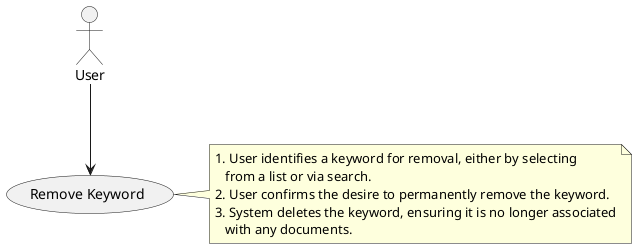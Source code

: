 @startuml RemoveKeyword
actor User 

usecase "Remove Keyword" as UC12

User --> UC12

note right of UC12
  1. User identifies a keyword for removal, either by selecting
     from a list or via search.
  2. User confirms the desire to permanently remove the keyword.
  3. System deletes the keyword, ensuring it is no longer associated
     with any documents.
end note
@enduml
